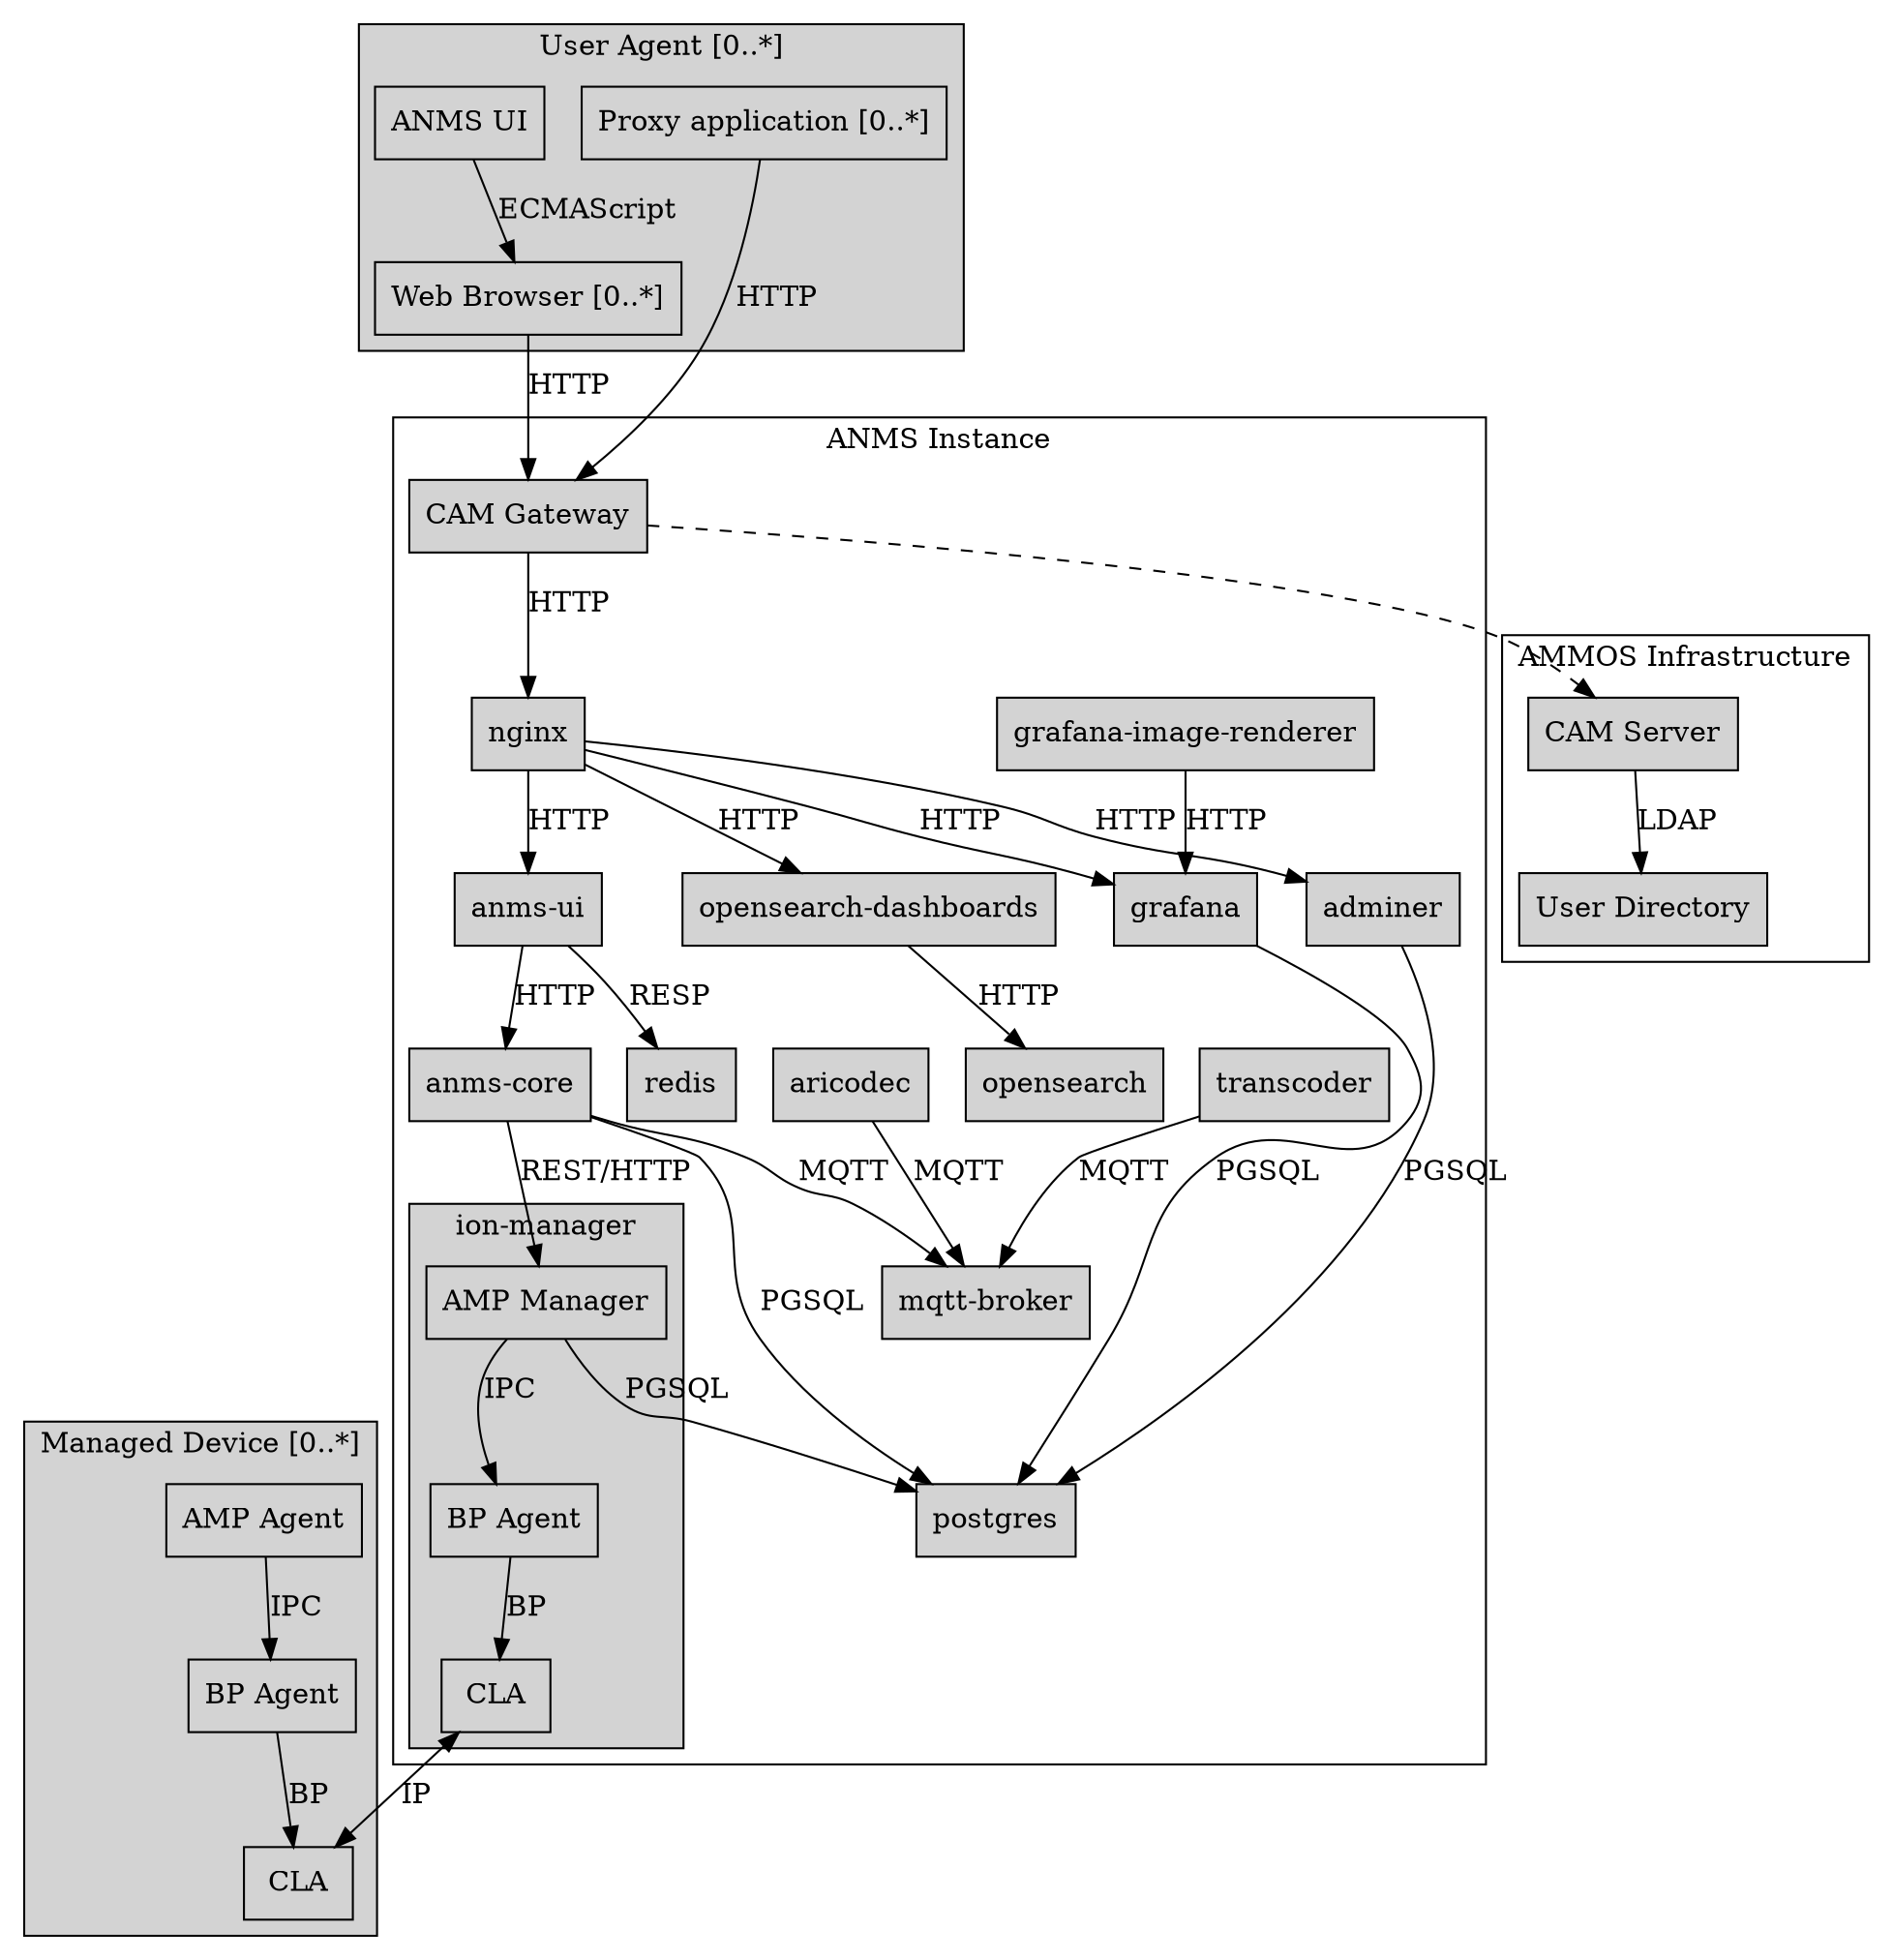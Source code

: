 digraph AMMOS {
  node [shape=box,style=filled];

  subgraph cluster_ANMS {
    label="ANMS Instance";

    authnz [label="CAM Gateway" group=main];
    nginx [group=main];
    authnz -> nginx [label="HTTP"];
    
    anms_ui [label="anms-ui" group=main];
    anms_core [label="anms-core" group=main];
    transcoder [label="transcoder"];
    aricodec [label="aricodec"];
    mqtt_broker [label="mqtt-broker"];
    subgraph cluster_manager {
      label="ion-manager";
      style=filled;

      amp_manager [label="AMP Manager"];
      bp_manager [label="BP Agent"];
      cla_manager [label="CLA"];
      
      amp_manager -> bp_manager [label="IPC"];
      bp_manager -> cla_manager [label="BP"];
    }
    opensearch [label="opensearch"]
    opensearch_dash [label="opensearch-dashboards"];

    adminer;
    postgres;
    redis;

    nginx -> adminer [label="HTTP"];
    adminer -> postgres [label="PGSQL"];
    
    nginx -> opensearch_dash -> opensearch [label="HTTP"];

    nginx -> anms_ui -> anms_core [label="HTTP"];
    anms_ui -> redis [label="RESP"];
    anms_core -> postgres [label="PGSQL"];
    anms_core -> amp_manager [label="REST/HTTP"];
    anms_core -> mqtt_broker [label="MQTT"];
    transcoder -> mqtt_broker [label="MQTT"];
    aricodec -> mqtt_broker [label="MQTT"];

    amp_manager -> postgres [label="PGSQL"];

    grafana;
    grafana_image_renderer [label="grafana-image-renderer"];
    nginx -> grafana [label="HTTP"];
    grafana_image_renderer -> grafana [label="HTTP"];
    
    grafana -> postgres [label="PGSQL"];
  }

  subgraph cluster_infra {
    label="AMMOS Infrastructure";

    cam_server [label="CAM Server"];
    ldap_server [label="User Directory"];
    
    cam_server -> ldap_server [label="LDAP"];
  }
  authnz -> cam_server [style=dashed];

  subgraph cluster_user_agent {
    label="User Agent [0..*]";
    style=filled;

    ui_runtime [label="ANMS UI" group=main];
    browser [label="Web Browser [0..*]" group=main];
    ui_runtime -> browser [label="ECMAScript"];
    browser -> authnz [label="HTTP"];

    proxy [label="Proxy application [0..*]"];
    proxy -> authnz [label="HTTP"];
  }
  
  subgraph cluster_agents {
    label="Managed Device [0..*]";
    style=filled;

    amp_agent [label="AMP Agent"];
    bp_managed [label="BP Agent"];
    cla_managed [label="CLA"];

    amp_agent -> bp_managed [label="IPC"];
    bp_managed -> cla_managed [label="BP"];
  }
  #bp_manager -> bp_managed [style=dashed dir=both];
  cla_manager -> cla_managed [label="IP" dir=both];
}
